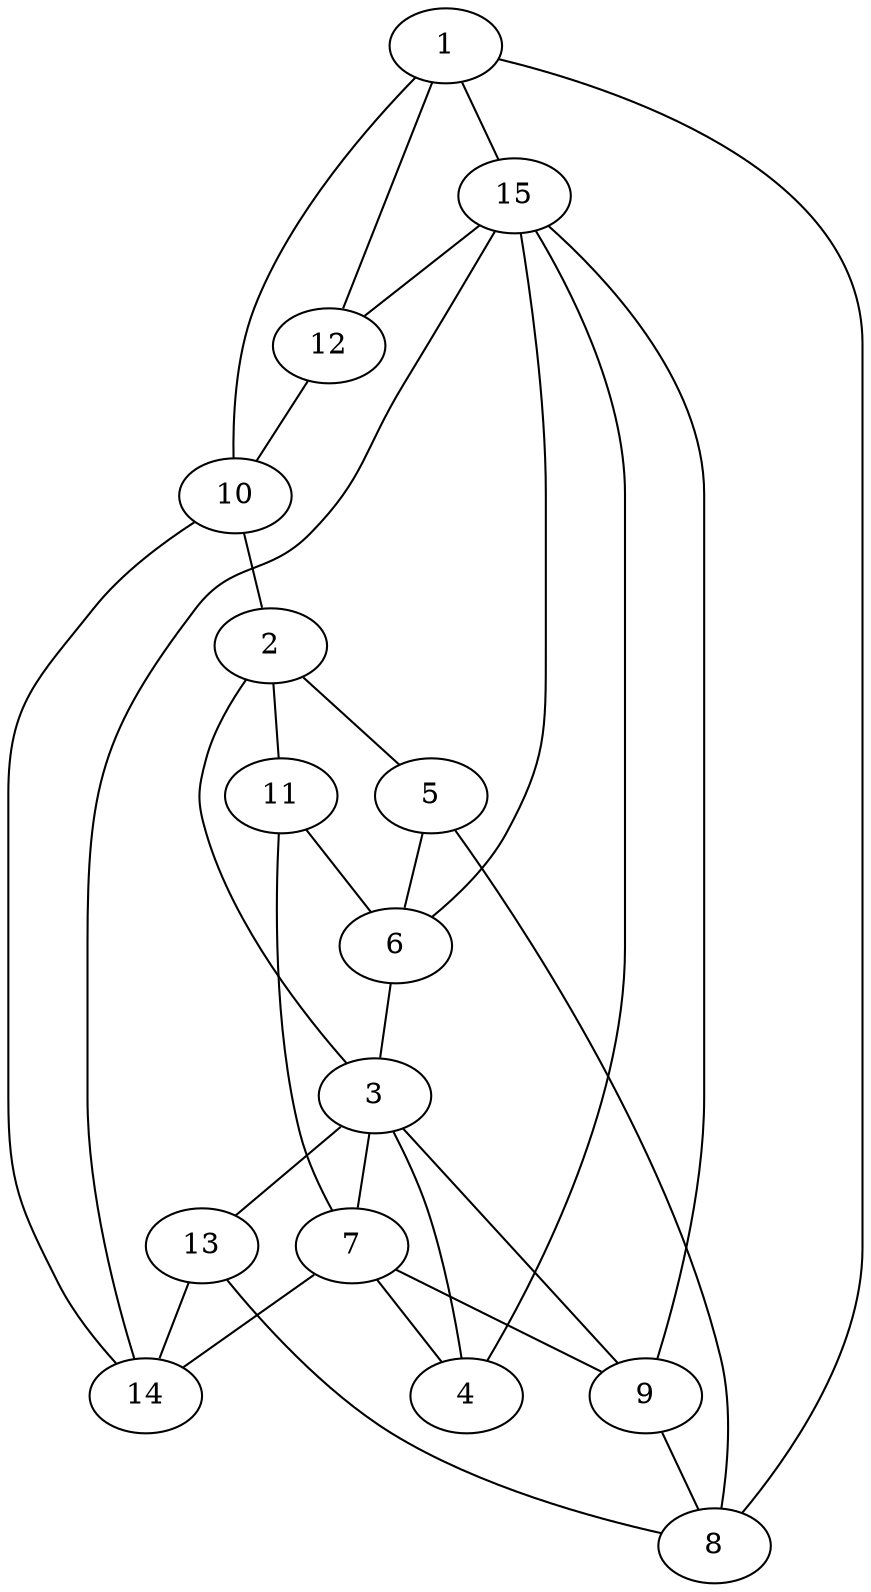 graph G {
1 -- 15;
2 -- 3;
2 -- 11;
2 -- 5;
3 -- 7;
3 -- 13;
4 -- 15;
4 -- 3;
5 -- 8;
5 -- 6;
6 -- 3;
6 -- 15;
7 -- 14;
7 -- 4;
7 -- 9;
8 -- 1;
9 -- 3;
9 -- 15;
9 -- 8;
10 -- 2;
10 -- 1;
11 -- 6;
11 -- 7;
12 -- 10;
12 -- 1;
13 -- 14;
13 -- 8;
14 -- 10;
14 -- 15;
15 -- 12;
}